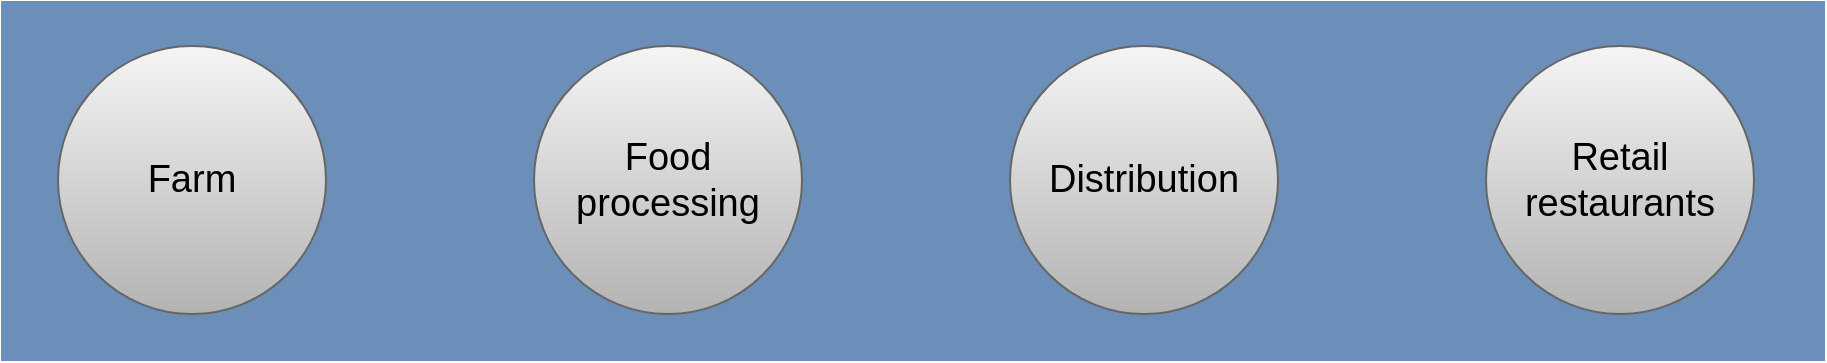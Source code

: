 <mxfile version="21.0.6" type="github">
  <diagram name="Page-1" id="gaUyGM8IAADZF5PVYL19">
    <mxGraphModel dx="1434" dy="807" grid="0" gridSize="10" guides="1" tooltips="1" connect="1" arrows="1" fold="1" page="1" pageScale="1" pageWidth="1500" pageHeight="800" math="0" shadow="0">
      <root>
        <mxCell id="0" />
        <mxCell id="1" parent="0" />
        <mxCell id="xzhzrzbfn5W9RqFc-OKv-23" value="" style="rounded=0;whiteSpace=wrap;html=1;fillColor=#6B8FB8;gradientColor=none;strokeColor=#6c8ebf;" vertex="1" parent="1">
          <mxGeometry x="290" y="160" width="911" height="179" as="geometry" />
        </mxCell>
        <mxCell id="xzhzrzbfn5W9RqFc-OKv-17" value="&lt;font style=&quot;font-size: 19px;&quot;&gt;Food processing&lt;/font&gt;" style="ellipse;whiteSpace=wrap;html=1;aspect=fixed;fillColor=#f5f5f5;gradientColor=#b3b3b3;strokeColor=#666666;" vertex="1" parent="1">
          <mxGeometry x="556" y="182" width="134" height="134" as="geometry" />
        </mxCell>
        <mxCell id="xzhzrzbfn5W9RqFc-OKv-20" value="&lt;font style=&quot;font-size: 19px;&quot;&gt;Farm&lt;/font&gt;" style="ellipse;whiteSpace=wrap;html=1;aspect=fixed;fillColor=#f5f5f5;gradientColor=#b3b3b3;strokeColor=#666666;" vertex="1" parent="1">
          <mxGeometry x="318" y="182" width="134" height="134" as="geometry" />
        </mxCell>
        <mxCell id="xzhzrzbfn5W9RqFc-OKv-21" value="&lt;font style=&quot;font-size: 19px;&quot;&gt;Distribution&lt;/font&gt;" style="ellipse;whiteSpace=wrap;html=1;aspect=fixed;fillColor=#f5f5f5;gradientColor=#b3b3b3;strokeColor=#666666;" vertex="1" parent="1">
          <mxGeometry x="794" y="182" width="134" height="134" as="geometry" />
        </mxCell>
        <mxCell id="xzhzrzbfn5W9RqFc-OKv-22" value="&lt;font style=&quot;font-size: 19px;&quot;&gt;Retail restaurants&lt;/font&gt;" style="ellipse;whiteSpace=wrap;html=1;aspect=fixed;fillColor=#f5f5f5;gradientColor=#b3b3b3;strokeColor=#666666;" vertex="1" parent="1">
          <mxGeometry x="1032" y="182" width="134" height="134" as="geometry" />
        </mxCell>
      </root>
    </mxGraphModel>
  </diagram>
</mxfile>

